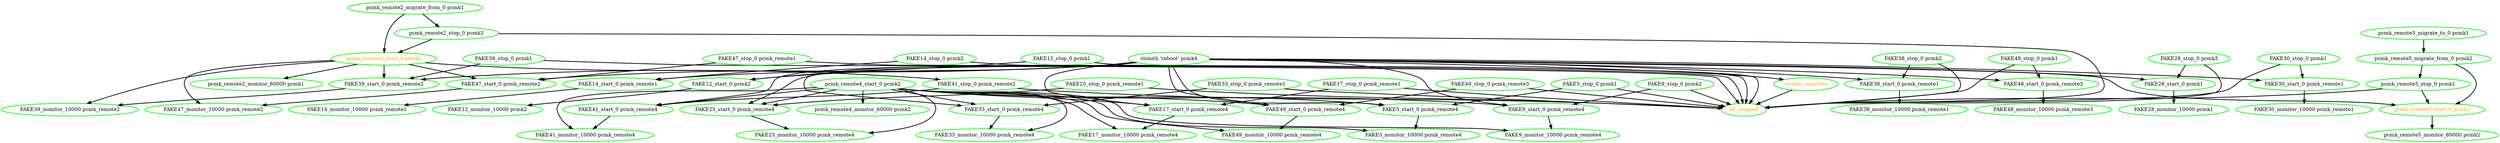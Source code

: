  digraph "g" {
"FAKE12_monitor_10000 pcmk2" [ style=bold color="green" fontcolor="black"]
"FAKE12_start_0 pcmk2" -> "FAKE12_monitor_10000 pcmk2" [ style = bold]
"FAKE12_start_0 pcmk2" [ style=bold color="green" fontcolor="black"]
"FAKE12_stop_0 pcmk1" -> "FAKE12_start_0 pcmk2" [ style = bold]
"FAKE12_stop_0 pcmk1" -> "all_stopped" [ style = bold]
"FAKE12_stop_0 pcmk1" [ style=bold color="green" fontcolor="black"]
"FAKE14_monitor_10000 pcmk_remote1" [ style=bold color="green" fontcolor="black"]
"FAKE14_start_0 pcmk_remote1" -> "FAKE14_monitor_10000 pcmk_remote1" [ style = bold]
"FAKE14_start_0 pcmk_remote1" [ style=bold color="green" fontcolor="black"]
"FAKE14_stop_0 pcmk2" -> "FAKE14_start_0 pcmk_remote1" [ style = bold]
"FAKE14_stop_0 pcmk2" -> "all_stopped" [ style = bold]
"FAKE14_stop_0 pcmk2" [ style=bold color="green" fontcolor="black"]
"FAKE17_monitor_10000 pcmk_remote4" [ style=bold color="green" fontcolor="black"]
"FAKE17_start_0 pcmk_remote4" -> "FAKE17_monitor_10000 pcmk_remote4" [ style = bold]
"FAKE17_start_0 pcmk_remote4" [ style=bold color="green" fontcolor="black"]
"FAKE17_stop_0 pcmk_remote1" -> "FAKE17_start_0 pcmk_remote4" [ style = bold]
"FAKE17_stop_0 pcmk_remote1" -> "all_stopped" [ style = bold]
"FAKE17_stop_0 pcmk_remote1" [ style=bold color="green" fontcolor="black"]
"FAKE25_monitor_10000 pcmk_remote4" [ style=bold color="green" fontcolor="black"]
"FAKE25_start_0 pcmk_remote4" -> "FAKE25_monitor_10000 pcmk_remote4" [ style = bold]
"FAKE25_start_0 pcmk_remote4" [ style=bold color="green" fontcolor="black"]
"FAKE25_stop_0 pcmk_remote1" -> "FAKE25_start_0 pcmk_remote4" [ style = bold]
"FAKE25_stop_0 pcmk_remote1" -> "all_stopped" [ style = bold]
"FAKE25_stop_0 pcmk_remote1" [ style=bold color="green" fontcolor="black"]
"FAKE28_monitor_10000 pcmk1" [ style=bold color="green" fontcolor="black"]
"FAKE28_start_0 pcmk1" -> "FAKE28_monitor_10000 pcmk1" [ style = bold]
"FAKE28_start_0 pcmk1" [ style=bold color="green" fontcolor="black"]
"FAKE28_stop_0 pcmk3" -> "FAKE28_start_0 pcmk1" [ style = bold]
"FAKE28_stop_0 pcmk3" -> "all_stopped" [ style = bold]
"FAKE28_stop_0 pcmk3" [ style=bold color="green" fontcolor="black"]
"FAKE30_monitor_10000 pcmk_remote1" [ style=bold color="green" fontcolor="black"]
"FAKE30_start_0 pcmk_remote1" -> "FAKE30_monitor_10000 pcmk_remote1" [ style = bold]
"FAKE30_start_0 pcmk_remote1" [ style=bold color="green" fontcolor="black"]
"FAKE30_stop_0 pcmk1" -> "FAKE30_start_0 pcmk_remote1" [ style = bold]
"FAKE30_stop_0 pcmk1" -> "all_stopped" [ style = bold]
"FAKE30_stop_0 pcmk1" [ style=bold color="green" fontcolor="black"]
"FAKE33_monitor_10000 pcmk_remote4" [ style=bold color="green" fontcolor="black"]
"FAKE33_start_0 pcmk_remote4" -> "FAKE33_monitor_10000 pcmk_remote4" [ style = bold]
"FAKE33_start_0 pcmk_remote4" [ style=bold color="green" fontcolor="black"]
"FAKE33_stop_0 pcmk_remote1" -> "FAKE33_start_0 pcmk_remote4" [ style = bold]
"FAKE33_stop_0 pcmk_remote1" -> "all_stopped" [ style = bold]
"FAKE33_stop_0 pcmk_remote1" [ style=bold color="green" fontcolor="black"]
"FAKE38_monitor_10000 pcmk_remote1" [ style=bold color="green" fontcolor="black"]
"FAKE38_start_0 pcmk_remote1" -> "FAKE38_monitor_10000 pcmk_remote1" [ style = bold]
"FAKE38_start_0 pcmk_remote1" [ style=bold color="green" fontcolor="black"]
"FAKE38_stop_0 pcmk2" -> "FAKE38_start_0 pcmk_remote1" [ style = bold]
"FAKE38_stop_0 pcmk2" -> "all_stopped" [ style = bold]
"FAKE38_stop_0 pcmk2" [ style=bold color="green" fontcolor="black"]
"FAKE39_monitor_10000 pcmk_remote2" [ style=bold color="green" fontcolor="black"]
"FAKE39_start_0 pcmk_remote2" -> "FAKE39_monitor_10000 pcmk_remote2" [ style = bold]
"FAKE39_start_0 pcmk_remote2" [ style=bold color="green" fontcolor="black"]
"FAKE39_stop_0 pcmk1" -> "FAKE39_start_0 pcmk_remote2" [ style = bold]
"FAKE39_stop_0 pcmk1" -> "all_stopped" [ style = bold]
"FAKE39_stop_0 pcmk1" [ style=bold color="green" fontcolor="black"]
"FAKE41_monitor_10000 pcmk_remote4" [ style=bold color="green" fontcolor="black"]
"FAKE41_start_0 pcmk_remote4" -> "FAKE41_monitor_10000 pcmk_remote4" [ style = bold]
"FAKE41_start_0 pcmk_remote4" [ style=bold color="green" fontcolor="black"]
"FAKE41_stop_0 pcmk_remote2" -> "FAKE41_start_0 pcmk_remote4" [ style = bold]
"FAKE41_stop_0 pcmk_remote2" -> "all_stopped" [ style = bold]
"FAKE41_stop_0 pcmk_remote2" [ style=bold color="green" fontcolor="black"]
"FAKE47_monitor_10000 pcmk_remote2" [ style=bold color="green" fontcolor="black"]
"FAKE47_start_0 pcmk_remote2" -> "FAKE47_monitor_10000 pcmk_remote2" [ style = bold]
"FAKE47_start_0 pcmk_remote2" [ style=bold color="green" fontcolor="black"]
"FAKE47_stop_0 pcmk_remote1" -> "FAKE47_start_0 pcmk_remote2" [ style = bold]
"FAKE47_stop_0 pcmk_remote1" -> "all_stopped" [ style = bold]
"FAKE47_stop_0 pcmk_remote1" [ style=bold color="green" fontcolor="black"]
"FAKE48_monitor_10000 pcmk_remote3" [ style=bold color="green" fontcolor="black"]
"FAKE48_start_0 pcmk_remote3" -> "FAKE48_monitor_10000 pcmk_remote3" [ style = bold]
"FAKE48_start_0 pcmk_remote3" [ style=bold color="green" fontcolor="black"]
"FAKE48_stop_0 pcmk1" -> "FAKE48_start_0 pcmk_remote3" [ style = bold]
"FAKE48_stop_0 pcmk1" -> "all_stopped" [ style = bold]
"FAKE48_stop_0 pcmk1" [ style=bold color="green" fontcolor="black"]
"FAKE49_monitor_10000 pcmk_remote4" [ style=bold color="green" fontcolor="black"]
"FAKE49_start_0 pcmk_remote4" -> "FAKE49_monitor_10000 pcmk_remote4" [ style = bold]
"FAKE49_start_0 pcmk_remote4" [ style=bold color="green" fontcolor="black"]
"FAKE49_stop_0 pcmk_remote3" -> "FAKE49_start_0 pcmk_remote4" [ style = bold]
"FAKE49_stop_0 pcmk_remote3" -> "all_stopped" [ style = bold]
"FAKE49_stop_0 pcmk_remote3" [ style=bold color="green" fontcolor="black"]
"FAKE5_monitor_10000 pcmk_remote4" [ style=bold color="green" fontcolor="black"]
"FAKE5_start_0 pcmk_remote4" -> "FAKE5_monitor_10000 pcmk_remote4" [ style = bold]
"FAKE5_start_0 pcmk_remote4" [ style=bold color="green" fontcolor="black"]
"FAKE5_stop_0 pcmk1" -> "FAKE5_start_0 pcmk_remote4" [ style = bold]
"FAKE5_stop_0 pcmk1" -> "all_stopped" [ style = bold]
"FAKE5_stop_0 pcmk1" [ style=bold color="green" fontcolor="black"]
"FAKE9_monitor_10000 pcmk_remote4" [ style=bold color="green" fontcolor="black"]
"FAKE9_start_0 pcmk_remote4" -> "FAKE9_monitor_10000 pcmk_remote4" [ style = bold]
"FAKE9_start_0 pcmk_remote4" [ style=bold color="green" fontcolor="black"]
"FAKE9_stop_0 pcmk2" -> "FAKE9_start_0 pcmk_remote4" [ style = bold]
"FAKE9_stop_0 pcmk2" -> "all_stopped" [ style = bold]
"FAKE9_stop_0 pcmk2" [ style=bold color="green" fontcolor="black"]
"all_stopped" [ style=bold color="green" fontcolor="orange"]
"pcmk_remote2_migrate_from_0 pcmk1" -> "pcmk_remote2_start_0 pcmk1" [ style = bold]
"pcmk_remote2_migrate_from_0 pcmk1" -> "pcmk_remote2_stop_0 pcmk3" [ style = bold]
"pcmk_remote2_migrate_from_0 pcmk1" [ style=bold color="green" fontcolor="black"]
"pcmk_remote2_monitor_60000 pcmk1" [ style=bold color="green" fontcolor="black"]
"pcmk_remote2_start_0 pcmk1" -> "FAKE39_monitor_10000 pcmk_remote2" [ style = bold]
"pcmk_remote2_start_0 pcmk1" -> "FAKE39_start_0 pcmk_remote2" [ style = bold]
"pcmk_remote2_start_0 pcmk1" -> "FAKE41_stop_0 pcmk_remote2" [ style = bold]
"pcmk_remote2_start_0 pcmk1" -> "FAKE47_monitor_10000 pcmk_remote2" [ style = bold]
"pcmk_remote2_start_0 pcmk1" -> "FAKE47_start_0 pcmk_remote2" [ style = bold]
"pcmk_remote2_start_0 pcmk1" -> "pcmk_remote2_monitor_60000 pcmk1" [ style = bold]
"pcmk_remote2_start_0 pcmk1" [ style=bold color="green" fontcolor="orange"]
"pcmk_remote2_stop_0 pcmk3" -> "all_stopped" [ style = bold]
"pcmk_remote2_stop_0 pcmk3" -> "pcmk_remote2_start_0 pcmk1" [ style = bold]
"pcmk_remote2_stop_0 pcmk3" [ style=bold color="green" fontcolor="black"]
"pcmk_remote4_monitor_60000 pcmk2" [ style=bold color="green" fontcolor="black"]
"pcmk_remote4_start_0 pcmk2" -> "FAKE17_monitor_10000 pcmk_remote4" [ style = bold]
"pcmk_remote4_start_0 pcmk2" -> "FAKE17_start_0 pcmk_remote4" [ style = bold]
"pcmk_remote4_start_0 pcmk2" -> "FAKE25_monitor_10000 pcmk_remote4" [ style = bold]
"pcmk_remote4_start_0 pcmk2" -> "FAKE25_start_0 pcmk_remote4" [ style = bold]
"pcmk_remote4_start_0 pcmk2" -> "FAKE33_monitor_10000 pcmk_remote4" [ style = bold]
"pcmk_remote4_start_0 pcmk2" -> "FAKE33_start_0 pcmk_remote4" [ style = bold]
"pcmk_remote4_start_0 pcmk2" -> "FAKE41_monitor_10000 pcmk_remote4" [ style = bold]
"pcmk_remote4_start_0 pcmk2" -> "FAKE41_start_0 pcmk_remote4" [ style = bold]
"pcmk_remote4_start_0 pcmk2" -> "FAKE49_monitor_10000 pcmk_remote4" [ style = bold]
"pcmk_remote4_start_0 pcmk2" -> "FAKE49_start_0 pcmk_remote4" [ style = bold]
"pcmk_remote4_start_0 pcmk2" -> "FAKE5_monitor_10000 pcmk_remote4" [ style = bold]
"pcmk_remote4_start_0 pcmk2" -> "FAKE5_start_0 pcmk_remote4" [ style = bold]
"pcmk_remote4_start_0 pcmk2" -> "FAKE9_monitor_10000 pcmk_remote4" [ style = bold]
"pcmk_remote4_start_0 pcmk2" -> "FAKE9_start_0 pcmk_remote4" [ style = bold]
"pcmk_remote4_start_0 pcmk2" -> "pcmk_remote4_monitor_60000 pcmk2" [ style = bold]
"pcmk_remote4_start_0 pcmk2" [ style=bold color="green" fontcolor="black"]
"pcmk_remote5_migrate_from_0 pcmk2" -> "pcmk_remote5_start_0 pcmk2" [ style = bold]
"pcmk_remote5_migrate_from_0 pcmk2" -> "pcmk_remote5_stop_0 pcmk1" [ style = bold]
"pcmk_remote5_migrate_from_0 pcmk2" [ style=bold color="green" fontcolor="black"]
"pcmk_remote5_migrate_to_0 pcmk1" -> "pcmk_remote5_migrate_from_0 pcmk2" [ style = bold]
"pcmk_remote5_migrate_to_0 pcmk1" [ style=bold color="green" fontcolor="black"]
"pcmk_remote5_monitor_60000 pcmk2" [ style=bold color="green" fontcolor="black"]
"pcmk_remote5_start_0 pcmk2" -> "pcmk_remote5_monitor_60000 pcmk2" [ style = bold]
"pcmk_remote5_start_0 pcmk2" [ style=bold color="green" fontcolor="orange"]
"pcmk_remote5_stop_0 pcmk1" -> "all_stopped" [ style = bold]
"pcmk_remote5_stop_0 pcmk1" -> "pcmk_remote5_start_0 pcmk2" [ style = bold]
"pcmk_remote5_stop_0 pcmk1" [ style=bold color="green" fontcolor="black"]
"stonith 'reboot' pcmk4" -> "FAKE12_start_0 pcmk2" [ style = bold]
"stonith 'reboot' pcmk4" -> "FAKE14_start_0 pcmk_remote1" [ style = bold]
"stonith 'reboot' pcmk4" -> "FAKE17_start_0 pcmk_remote4" [ style = bold]
"stonith 'reboot' pcmk4" -> "FAKE25_start_0 pcmk_remote4" [ style = bold]
"stonith 'reboot' pcmk4" -> "FAKE28_start_0 pcmk1" [ style = bold]
"stonith 'reboot' pcmk4" -> "FAKE30_start_0 pcmk_remote1" [ style = bold]
"stonith 'reboot' pcmk4" -> "FAKE33_start_0 pcmk_remote4" [ style = bold]
"stonith 'reboot' pcmk4" -> "FAKE38_start_0 pcmk_remote1" [ style = bold]
"stonith 'reboot' pcmk4" -> "FAKE39_start_0 pcmk_remote2" [ style = bold]
"stonith 'reboot' pcmk4" -> "FAKE41_start_0 pcmk_remote4" [ style = bold]
"stonith 'reboot' pcmk4" -> "FAKE47_start_0 pcmk_remote2" [ style = bold]
"stonith 'reboot' pcmk4" -> "FAKE48_start_0 pcmk_remote3" [ style = bold]
"stonith 'reboot' pcmk4" -> "FAKE49_start_0 pcmk_remote4" [ style = bold]
"stonith 'reboot' pcmk4" -> "FAKE5_start_0 pcmk_remote4" [ style = bold]
"stonith 'reboot' pcmk4" -> "FAKE9_start_0 pcmk_remote4" [ style = bold]
"stonith 'reboot' pcmk4" -> "pcmk_remote5_start_0 pcmk2" [ style = bold]
"stonith 'reboot' pcmk4" -> "stonith_complete" [ style = bold]
"stonith 'reboot' pcmk4" [ style=bold color="green" fontcolor="black"]
"stonith_complete" -> "all_stopped" [ style = bold]
"stonith_complete" [ style=bold color="green" fontcolor="orange"]
}
